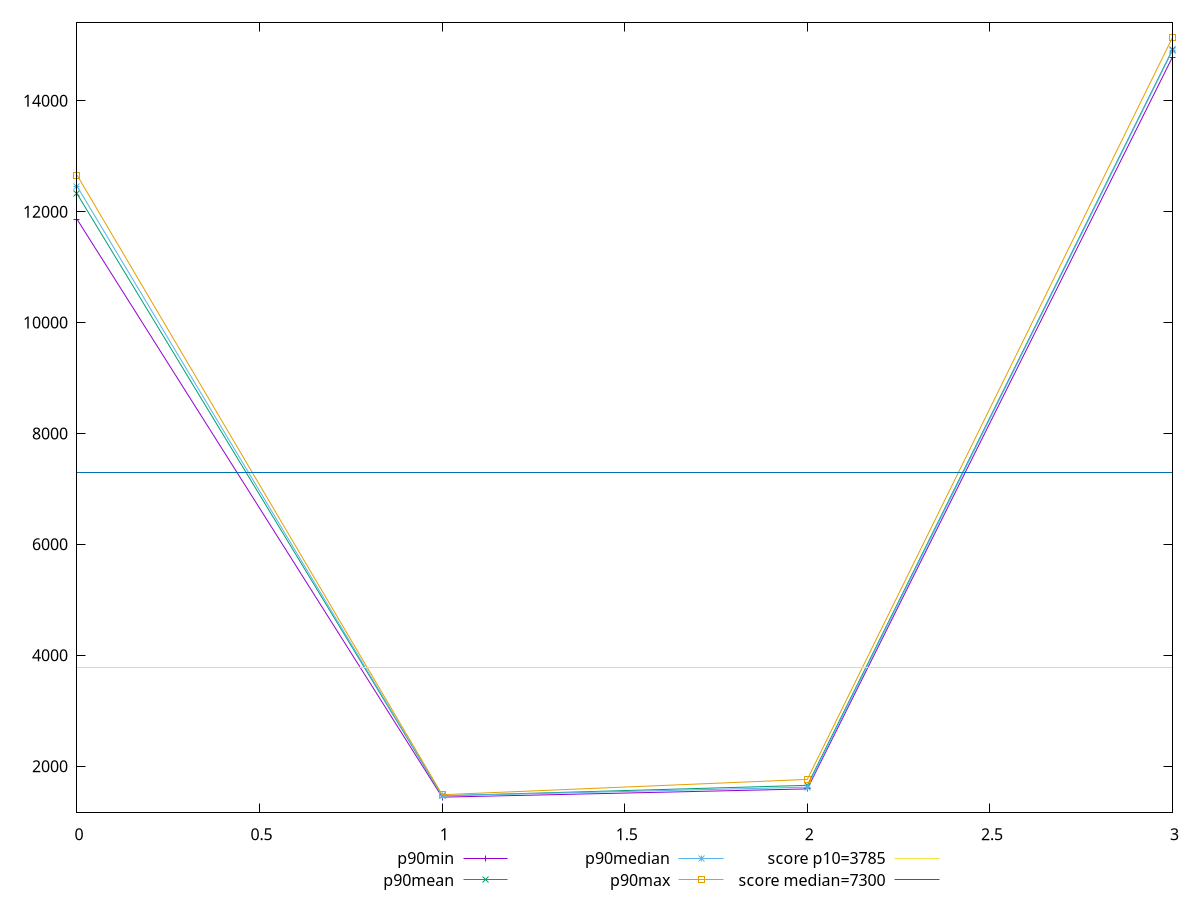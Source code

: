 reset

$p90Min <<EOF
0 11863.084
1 1440.6399000000001
2 1589.4264
3 14787.86
EOF

$p90Mean <<EOF
0 12323.274441489368
1 1465.3804595744682
2 1654.1890623655913
3 14921.397106382981
EOF

$p90Median <<EOF
0 12458.22125
1 1466.6541000000002
2 1620.7644
3 14905.28975
EOF

$p90Max <<EOF
0 12658.874499999996
1 1485.1023
2 1761.02
3 15140.354000000001
EOF

set key outside below
set xrange [0:3]
set yrange [1166.645618:15414.348282]
set trange [1166.645618:15414.348282]
set terminal svg size 640, 560 enhanced background rgb 'white'
set output "reports/report_00030_2021-02-24T20-42-31.540Z/interactive/progression/value.svg"

plot $p90Min title "p90min" with linespoints, \
     $p90Mean title "p90mean" with linespoints, \
     $p90Median title "p90median" with linespoints, \
     $p90Max title "p90max" with linespoints, \
     3785 title "score p10=3785", \
     7300 title "score median=7300"

reset

